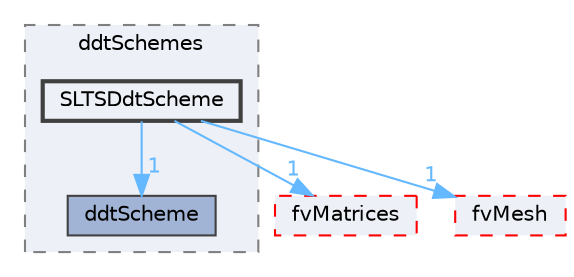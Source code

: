 digraph "src/finiteVolume/finiteVolume/ddtSchemes/SLTSDdtScheme"
{
 // LATEX_PDF_SIZE
  bgcolor="transparent";
  edge [fontname=Helvetica,fontsize=10,labelfontname=Helvetica,labelfontsize=10];
  node [fontname=Helvetica,fontsize=10,shape=box,height=0.2,width=0.4];
  compound=true
  subgraph clusterdir_91771073560c986101bf22be7764122a {
    graph [ bgcolor="#edf0f7", pencolor="grey50", label="ddtSchemes", fontname=Helvetica,fontsize=10 style="filled,dashed", URL="dir_91771073560c986101bf22be7764122a.html",tooltip=""]
  dir_20931bf3fe2fda4520b5e1e32c247b67 [label="ddtScheme", fillcolor="#a2b4d6", color="grey25", style="filled", URL="dir_20931bf3fe2fda4520b5e1e32c247b67.html",tooltip=""];
  dir_6051d7c2c413b330ec2970ce4912bfde [label="SLTSDdtScheme", fillcolor="#edf0f7", color="grey25", style="filled,bold", URL="dir_6051d7c2c413b330ec2970ce4912bfde.html",tooltip=""];
  }
  dir_5d57e3901430bcc99a7ddac11a899224 [label="fvMatrices", fillcolor="#edf0f7", color="red", style="filled,dashed", URL="dir_5d57e3901430bcc99a7ddac11a899224.html",tooltip=""];
  dir_c382fa095c9c33d8673c0dd60aaef275 [label="fvMesh", fillcolor="#edf0f7", color="red", style="filled,dashed", URL="dir_c382fa095c9c33d8673c0dd60aaef275.html",tooltip=""];
  dir_6051d7c2c413b330ec2970ce4912bfde->dir_20931bf3fe2fda4520b5e1e32c247b67 [headlabel="1", labeldistance=1.5 headhref="dir_003591_000821.html" href="dir_003591_000821.html" color="steelblue1" fontcolor="steelblue1"];
  dir_6051d7c2c413b330ec2970ce4912bfde->dir_5d57e3901430bcc99a7ddac11a899224 [headlabel="1", labeldistance=1.5 headhref="dir_003591_001542.html" href="dir_003591_001542.html" color="steelblue1" fontcolor="steelblue1"];
  dir_6051d7c2c413b330ec2970ce4912bfde->dir_c382fa095c9c33d8673c0dd60aaef275 [headlabel="1", labeldistance=1.5 headhref="dir_003591_001544.html" href="dir_003591_001544.html" color="steelblue1" fontcolor="steelblue1"];
}
